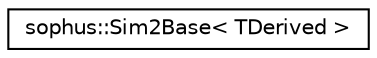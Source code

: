 digraph "Graphical Class Hierarchy"
{
 // LATEX_PDF_SIZE
  edge [fontname="Helvetica",fontsize="10",labelfontname="Helvetica",labelfontsize="10"];
  node [fontname="Helvetica",fontsize="10",shape=record];
  rankdir="LR";
  Node0 [label="sophus::Sim2Base\< TDerived \>",height=0.2,width=0.4,color="black", fillcolor="white", style="filled",URL="$classsophus_1_1_sim2_base.html",tooltip="Sim2 base type - implements Sim2 class but is storage agnostic."];
}
